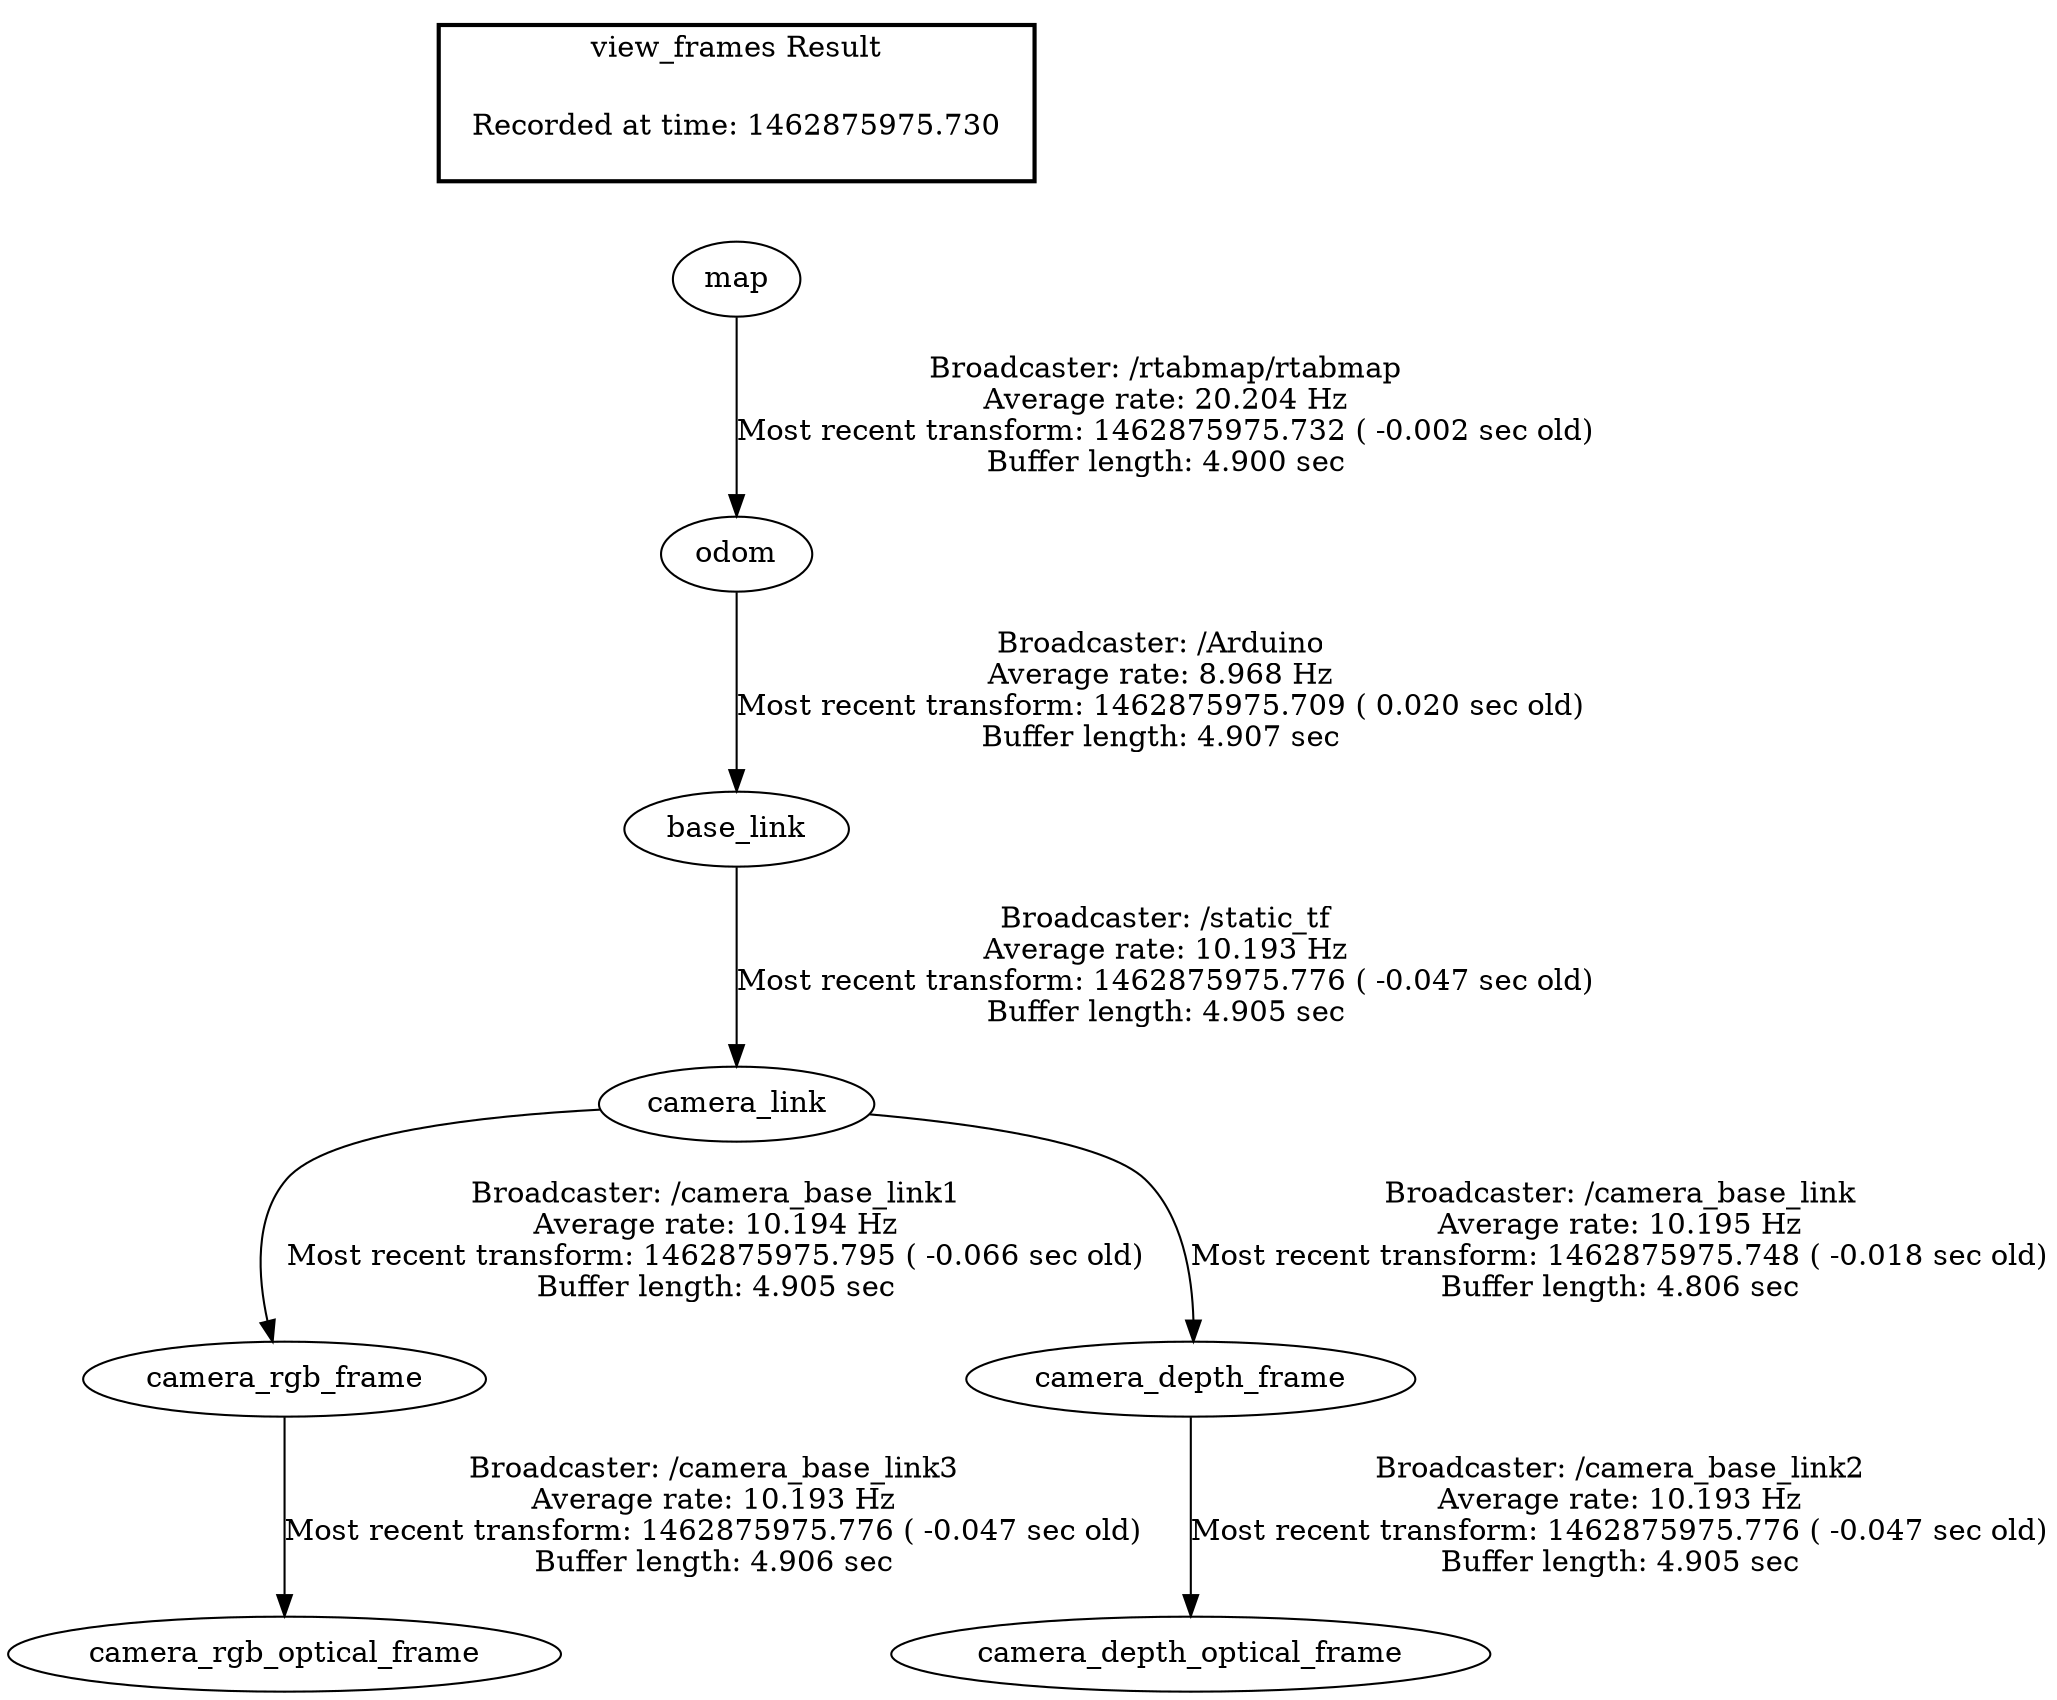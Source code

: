 digraph G {
"camera_rgb_frame" -> "camera_rgb_optical_frame"[label="Broadcaster: /camera_base_link3\nAverage rate: 10.193 Hz\nMost recent transform: 1462875975.776 ( -0.047 sec old)\nBuffer length: 4.906 sec\n"];
"camera_link" -> "camera_rgb_frame"[label="Broadcaster: /camera_base_link1\nAverage rate: 10.194 Hz\nMost recent transform: 1462875975.795 ( -0.066 sec old)\nBuffer length: 4.905 sec\n"];
"base_link" -> "camera_link"[label="Broadcaster: /static_tf\nAverage rate: 10.193 Hz\nMost recent transform: 1462875975.776 ( -0.047 sec old)\nBuffer length: 4.905 sec\n"];
"odom" -> "base_link"[label="Broadcaster: /Arduino\nAverage rate: 8.968 Hz\nMost recent transform: 1462875975.709 ( 0.020 sec old)\nBuffer length: 4.907 sec\n"];
"camera_depth_frame" -> "camera_depth_optical_frame"[label="Broadcaster: /camera_base_link2\nAverage rate: 10.193 Hz\nMost recent transform: 1462875975.776 ( -0.047 sec old)\nBuffer length: 4.905 sec\n"];
"camera_link" -> "camera_depth_frame"[label="Broadcaster: /camera_base_link\nAverage rate: 10.195 Hz\nMost recent transform: 1462875975.748 ( -0.018 sec old)\nBuffer length: 4.806 sec\n"];
"map" -> "odom"[label="Broadcaster: /rtabmap/rtabmap\nAverage rate: 20.204 Hz\nMost recent transform: 1462875975.732 ( -0.002 sec old)\nBuffer length: 4.900 sec\n"];
edge [style=invis];
 subgraph cluster_legend { style=bold; color=black; label ="view_frames Result";
"Recorded at time: 1462875975.730"[ shape=plaintext ] ;
 }->"map";
}